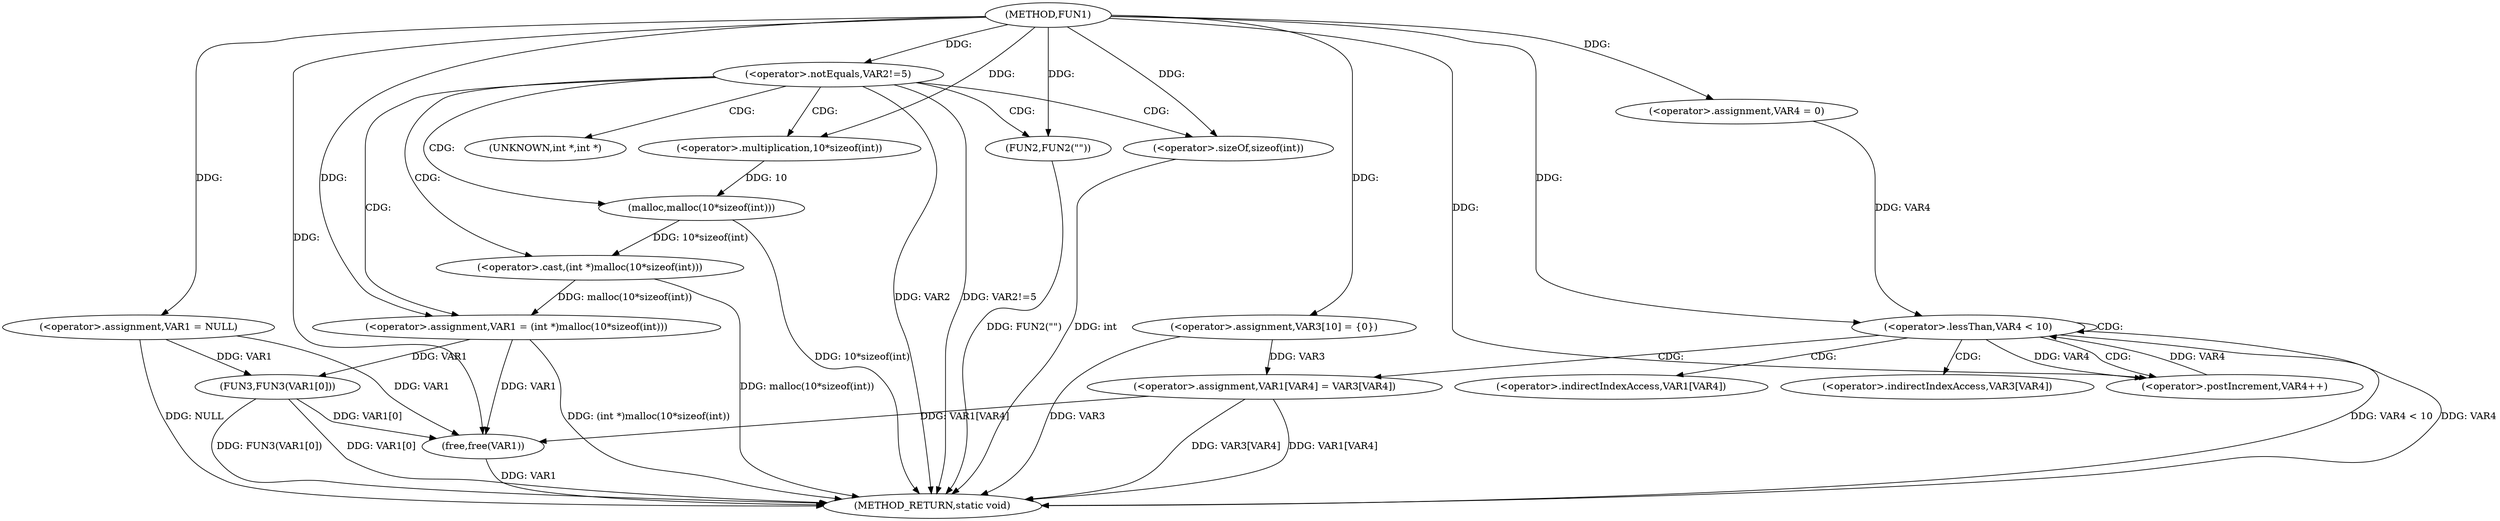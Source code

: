 digraph FUN1 {  
"1000100" [label = "(METHOD,FUN1)" ]
"1000152" [label = "(METHOD_RETURN,static void)" ]
"1000103" [label = "(<operator>.assignment,VAR1 = NULL)" ]
"1000107" [label = "(<operator>.notEquals,VAR2!=5)" ]
"1000111" [label = "(FUN2,FUN2(\"\"))" ]
"1000115" [label = "(<operator>.assignment,VAR1 = (int *)malloc(10*sizeof(int)))" ]
"1000117" [label = "(<operator>.cast,(int *)malloc(10*sizeof(int)))" ]
"1000119" [label = "(malloc,malloc(10*sizeof(int)))" ]
"1000120" [label = "(<operator>.multiplication,10*sizeof(int))" ]
"1000122" [label = "(<operator>.sizeOf,sizeof(int))" ]
"1000126" [label = "(<operator>.assignment,VAR3[10] = {0})" ]
"1000130" [label = "(<operator>.assignment,VAR4 = 0)" ]
"1000133" [label = "(<operator>.lessThan,VAR4 < 10)" ]
"1000136" [label = "(<operator>.postIncrement,VAR4++)" ]
"1000139" [label = "(<operator>.assignment,VAR1[VAR4] = VAR3[VAR4])" ]
"1000146" [label = "(FUN3,FUN3(VAR1[0]))" ]
"1000150" [label = "(free,free(VAR1))" ]
"1000118" [label = "(UNKNOWN,int *,int *)" ]
"1000140" [label = "(<operator>.indirectIndexAccess,VAR1[VAR4])" ]
"1000143" [label = "(<operator>.indirectIndexAccess,VAR3[VAR4])" ]
  "1000115" -> "1000152"  [ label = "DDG: (int *)malloc(10*sizeof(int))"] 
  "1000107" -> "1000152"  [ label = "DDG: VAR2"] 
  "1000103" -> "1000152"  [ label = "DDG: NULL"] 
  "1000139" -> "1000152"  [ label = "DDG: VAR1[VAR4]"] 
  "1000126" -> "1000152"  [ label = "DDG: VAR3"] 
  "1000133" -> "1000152"  [ label = "DDG: VAR4 < 10"] 
  "1000119" -> "1000152"  [ label = "DDG: 10*sizeof(int)"] 
  "1000117" -> "1000152"  [ label = "DDG: malloc(10*sizeof(int))"] 
  "1000146" -> "1000152"  [ label = "DDG: FUN3(VAR1[0])"] 
  "1000107" -> "1000152"  [ label = "DDG: VAR2!=5"] 
  "1000150" -> "1000152"  [ label = "DDG: VAR1"] 
  "1000122" -> "1000152"  [ label = "DDG: int"] 
  "1000133" -> "1000152"  [ label = "DDG: VAR4"] 
  "1000139" -> "1000152"  [ label = "DDG: VAR3[VAR4]"] 
  "1000146" -> "1000152"  [ label = "DDG: VAR1[0]"] 
  "1000111" -> "1000152"  [ label = "DDG: FUN2(\"\")"] 
  "1000100" -> "1000103"  [ label = "DDG: "] 
  "1000100" -> "1000107"  [ label = "DDG: "] 
  "1000100" -> "1000111"  [ label = "DDG: "] 
  "1000117" -> "1000115"  [ label = "DDG: malloc(10*sizeof(int))"] 
  "1000100" -> "1000115"  [ label = "DDG: "] 
  "1000119" -> "1000117"  [ label = "DDG: 10*sizeof(int)"] 
  "1000120" -> "1000119"  [ label = "DDG: 10"] 
  "1000100" -> "1000120"  [ label = "DDG: "] 
  "1000100" -> "1000122"  [ label = "DDG: "] 
  "1000100" -> "1000126"  [ label = "DDG: "] 
  "1000100" -> "1000130"  [ label = "DDG: "] 
  "1000136" -> "1000133"  [ label = "DDG: VAR4"] 
  "1000130" -> "1000133"  [ label = "DDG: VAR4"] 
  "1000100" -> "1000133"  [ label = "DDG: "] 
  "1000133" -> "1000136"  [ label = "DDG: VAR4"] 
  "1000100" -> "1000136"  [ label = "DDG: "] 
  "1000126" -> "1000139"  [ label = "DDG: VAR3"] 
  "1000103" -> "1000146"  [ label = "DDG: VAR1"] 
  "1000115" -> "1000146"  [ label = "DDG: VAR1"] 
  "1000103" -> "1000150"  [ label = "DDG: VAR1"] 
  "1000139" -> "1000150"  [ label = "DDG: VAR1[VAR4]"] 
  "1000146" -> "1000150"  [ label = "DDG: VAR1[0]"] 
  "1000115" -> "1000150"  [ label = "DDG: VAR1"] 
  "1000100" -> "1000150"  [ label = "DDG: "] 
  "1000107" -> "1000119"  [ label = "CDG: "] 
  "1000107" -> "1000115"  [ label = "CDG: "] 
  "1000107" -> "1000120"  [ label = "CDG: "] 
  "1000107" -> "1000117"  [ label = "CDG: "] 
  "1000107" -> "1000118"  [ label = "CDG: "] 
  "1000107" -> "1000111"  [ label = "CDG: "] 
  "1000107" -> "1000122"  [ label = "CDG: "] 
  "1000133" -> "1000139"  [ label = "CDG: "] 
  "1000133" -> "1000133"  [ label = "CDG: "] 
  "1000133" -> "1000143"  [ label = "CDG: "] 
  "1000133" -> "1000136"  [ label = "CDG: "] 
  "1000133" -> "1000140"  [ label = "CDG: "] 
}
